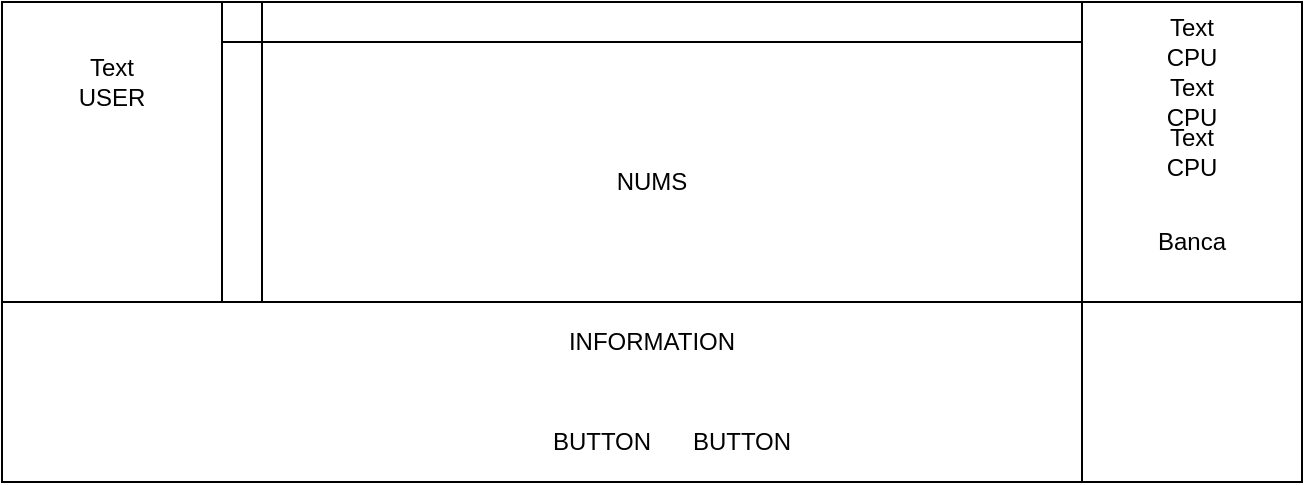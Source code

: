 <mxfile version="13.9.8" type="device"><diagram id="HTY0lH3V8FWgZ2qK5B3L" name="Page-1"><mxGraphModel dx="569" dy="334" grid="1" gridSize="10" guides="1" tooltips="1" connect="1" arrows="1" fold="1" page="1" pageScale="1" pageWidth="827" pageHeight="1169" math="0" shadow="0"><root><mxCell id="0"/><mxCell id="1" parent="0"/><mxCell id="yVZ-kor1aHWYMNLoDgis-1" value="" style="rounded=0;whiteSpace=wrap;html=1;" vertex="1" parent="1"><mxGeometry x="200" y="150" width="540" height="240" as="geometry"/></mxCell><mxCell id="yVZ-kor1aHWYMNLoDgis-2" value="" style="rounded=0;whiteSpace=wrap;html=1;" vertex="1" parent="1"><mxGeometry x="200" y="150" width="110" height="150" as="geometry"/></mxCell><mxCell id="yVZ-kor1aHWYMNLoDgis-3" value="" style="shape=internalStorage;whiteSpace=wrap;html=1;backgroundOutline=1;" vertex="1" parent="1"><mxGeometry x="310" y="150" width="430" height="150" as="geometry"/></mxCell><mxCell id="yVZ-kor1aHWYMNLoDgis-4" value="" style="rounded=0;whiteSpace=wrap;html=1;" vertex="1" parent="1"><mxGeometry x="740" y="150" width="110" height="150" as="geometry"/></mxCell><mxCell id="yVZ-kor1aHWYMNLoDgis-5" value="INFORMATION" style="text;html=1;strokeColor=none;fillColor=none;align=center;verticalAlign=middle;whiteSpace=wrap;rounded=0;" vertex="1" parent="1"><mxGeometry x="505" y="310" width="40" height="20" as="geometry"/></mxCell><mxCell id="yVZ-kor1aHWYMNLoDgis-7" value="Text USER" style="text;html=1;strokeColor=none;fillColor=none;align=center;verticalAlign=middle;whiteSpace=wrap;rounded=0;" vertex="1" parent="1"><mxGeometry x="235" y="180" width="40" height="20" as="geometry"/></mxCell><mxCell id="yVZ-kor1aHWYMNLoDgis-8" value="Text CPU" style="text;html=1;strokeColor=none;fillColor=none;align=center;verticalAlign=middle;whiteSpace=wrap;rounded=0;" vertex="1" parent="1"><mxGeometry x="775" y="160" width="40" height="20" as="geometry"/></mxCell><mxCell id="yVZ-kor1aHWYMNLoDgis-10" value="NUMS" style="text;html=1;strokeColor=none;fillColor=none;align=center;verticalAlign=middle;whiteSpace=wrap;rounded=0;" vertex="1" parent="1"><mxGeometry x="505" y="230" width="40" height="20" as="geometry"/></mxCell><mxCell id="yVZ-kor1aHWYMNLoDgis-11" value="" style="rounded=0;whiteSpace=wrap;html=1;" vertex="1" parent="1"><mxGeometry x="740" y="300" width="110" height="90" as="geometry"/></mxCell><mxCell id="yVZ-kor1aHWYMNLoDgis-13" value="BUTTON" style="text;html=1;strokeColor=none;fillColor=none;align=center;verticalAlign=middle;whiteSpace=wrap;rounded=0;" vertex="1" parent="1"><mxGeometry x="480" y="360" width="40" height="20" as="geometry"/></mxCell><mxCell id="yVZ-kor1aHWYMNLoDgis-14" value="BUTTON" style="text;html=1;strokeColor=none;fillColor=none;align=center;verticalAlign=middle;whiteSpace=wrap;rounded=0;" vertex="1" parent="1"><mxGeometry x="550" y="360" width="40" height="20" as="geometry"/></mxCell><mxCell id="yVZ-kor1aHWYMNLoDgis-15" value="Text CPU" style="text;html=1;strokeColor=none;fillColor=none;align=center;verticalAlign=middle;whiteSpace=wrap;rounded=0;" vertex="1" parent="1"><mxGeometry x="775" y="190" width="40" height="20" as="geometry"/></mxCell><mxCell id="yVZ-kor1aHWYMNLoDgis-16" value="Text CPU" style="text;html=1;strokeColor=none;fillColor=none;align=center;verticalAlign=middle;whiteSpace=wrap;rounded=0;" vertex="1" parent="1"><mxGeometry x="775" y="220" width="40" height="10" as="geometry"/></mxCell><mxCell id="yVZ-kor1aHWYMNLoDgis-17" value="Banca" style="text;html=1;strokeColor=none;fillColor=none;align=center;verticalAlign=middle;whiteSpace=wrap;rounded=0;" vertex="1" parent="1"><mxGeometry x="775" y="265" width="40" height="10" as="geometry"/></mxCell></root></mxGraphModel></diagram></mxfile>